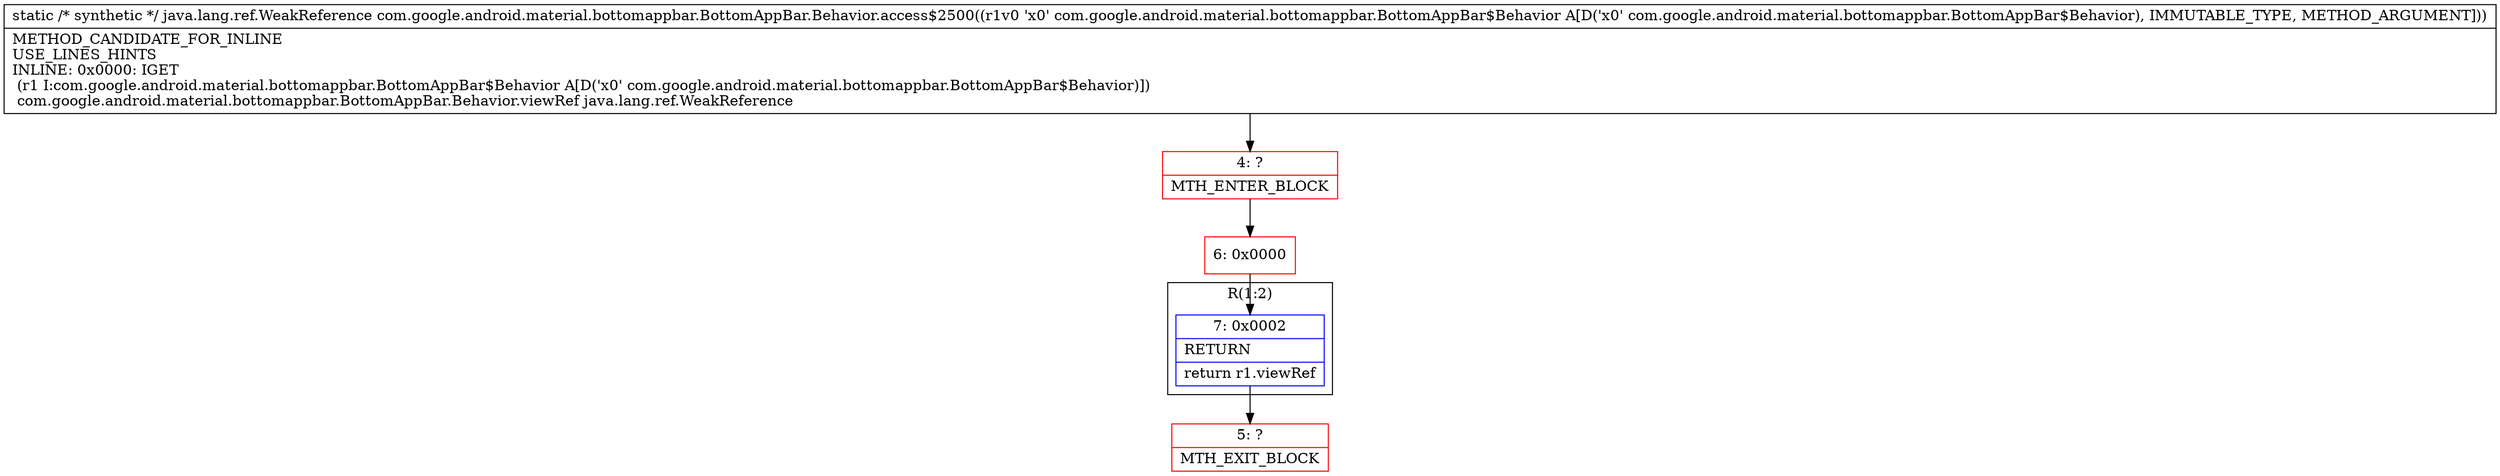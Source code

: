 digraph "CFG forcom.google.android.material.bottomappbar.BottomAppBar.Behavior.access$2500(Lcom\/google\/android\/material\/bottomappbar\/BottomAppBar$Behavior;)Ljava\/lang\/ref\/WeakReference;" {
subgraph cluster_Region_1405819800 {
label = "R(1:2)";
node [shape=record,color=blue];
Node_7 [shape=record,label="{7\:\ 0x0002|RETURN\l|return r1.viewRef\l}"];
}
Node_4 [shape=record,color=red,label="{4\:\ ?|MTH_ENTER_BLOCK\l}"];
Node_6 [shape=record,color=red,label="{6\:\ 0x0000}"];
Node_5 [shape=record,color=red,label="{5\:\ ?|MTH_EXIT_BLOCK\l}"];
MethodNode[shape=record,label="{static \/* synthetic *\/ java.lang.ref.WeakReference com.google.android.material.bottomappbar.BottomAppBar.Behavior.access$2500((r1v0 'x0' com.google.android.material.bottomappbar.BottomAppBar$Behavior A[D('x0' com.google.android.material.bottomappbar.BottomAppBar$Behavior), IMMUTABLE_TYPE, METHOD_ARGUMENT]))  | METHOD_CANDIDATE_FOR_INLINE\lUSE_LINES_HINTS\lINLINE: 0x0000: IGET  \l  (r1 I:com.google.android.material.bottomappbar.BottomAppBar$Behavior A[D('x0' com.google.android.material.bottomappbar.BottomAppBar$Behavior)])\l com.google.android.material.bottomappbar.BottomAppBar.Behavior.viewRef java.lang.ref.WeakReference\l}"];
MethodNode -> Node_4;Node_7 -> Node_5;
Node_4 -> Node_6;
Node_6 -> Node_7;
}

